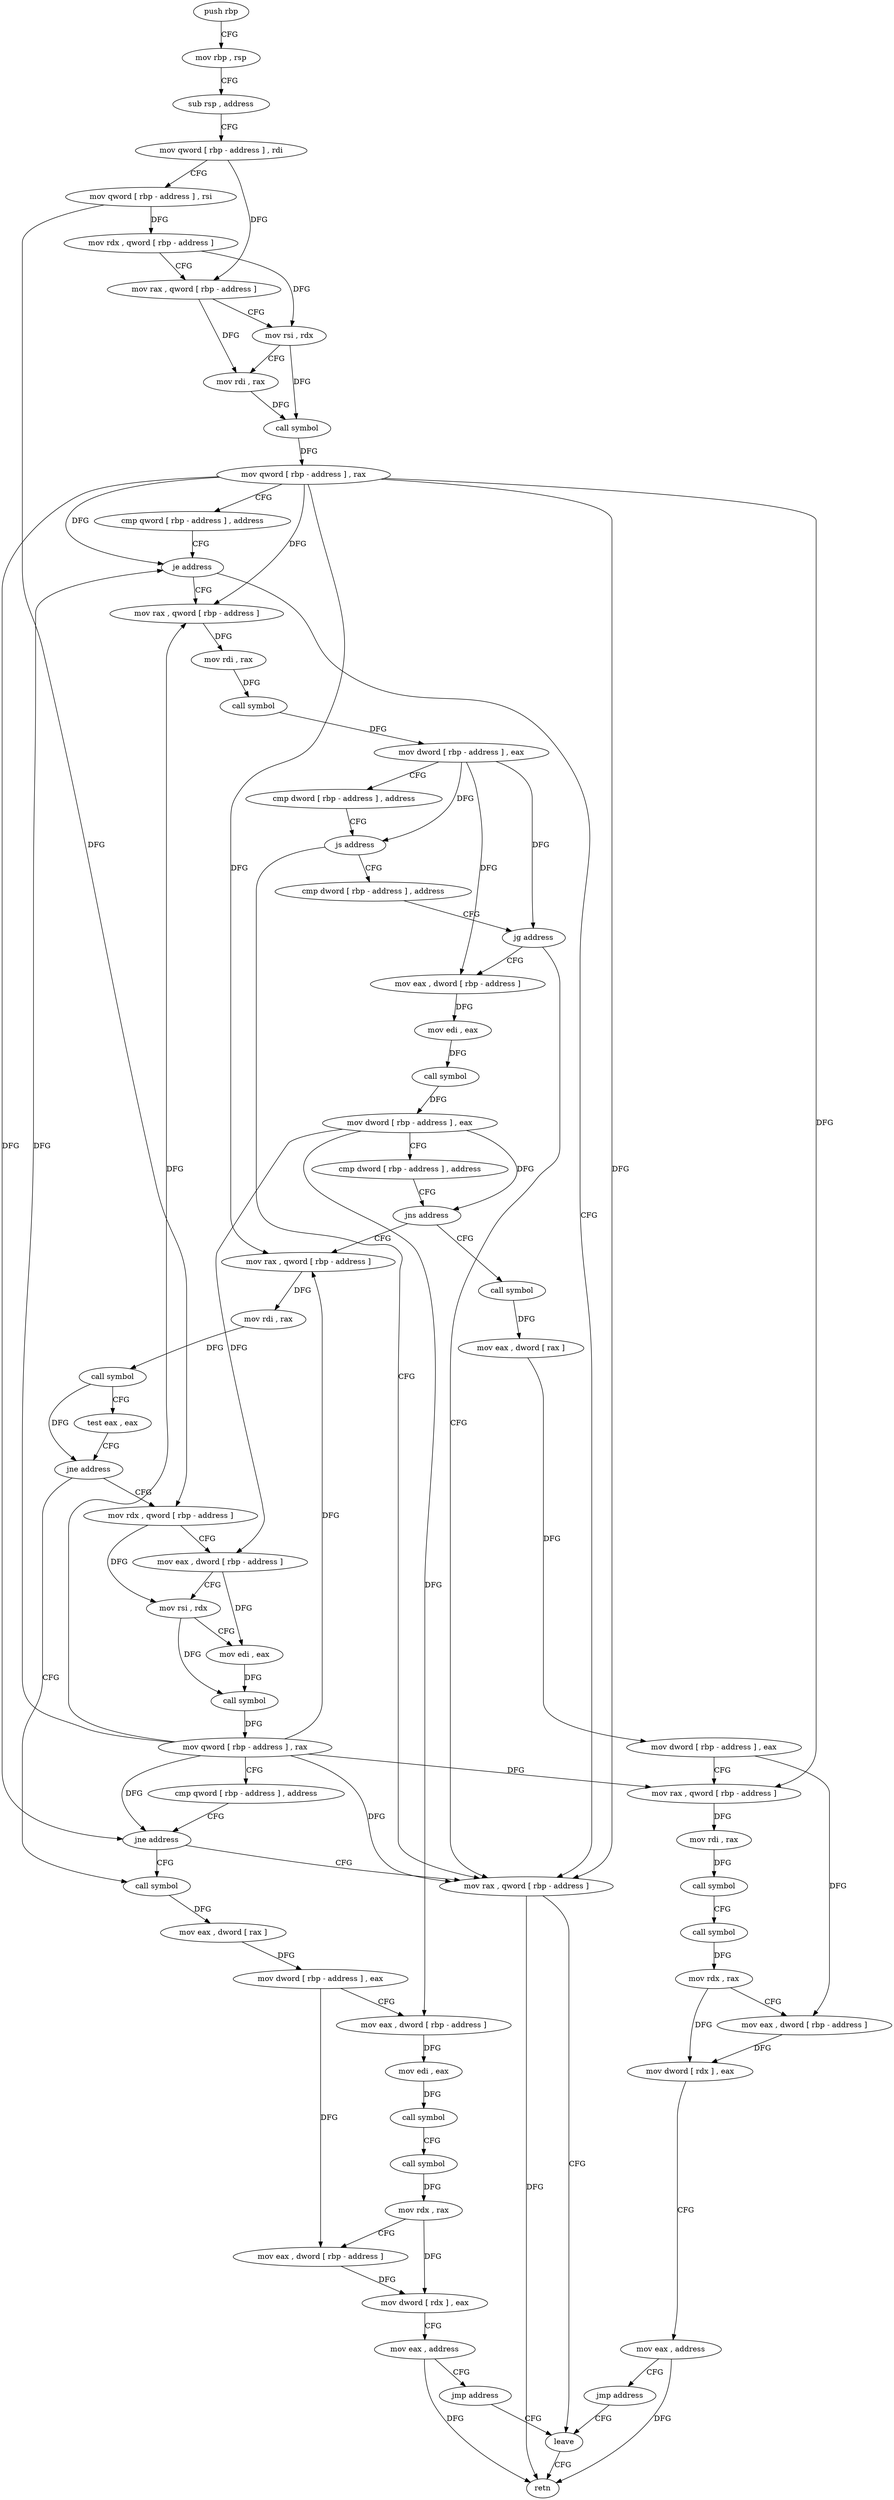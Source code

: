 digraph "func" {
"4292358" [label = "push rbp" ]
"4292359" [label = "mov rbp , rsp" ]
"4292362" [label = "sub rsp , address" ]
"4292366" [label = "mov qword [ rbp - address ] , rdi" ]
"4292370" [label = "mov qword [ rbp - address ] , rsi" ]
"4292374" [label = "mov rdx , qword [ rbp - address ]" ]
"4292378" [label = "mov rax , qword [ rbp - address ]" ]
"4292382" [label = "mov rsi , rdx" ]
"4292385" [label = "mov rdi , rax" ]
"4292388" [label = "call symbol" ]
"4292393" [label = "mov qword [ rbp - address ] , rax" ]
"4292397" [label = "cmp qword [ rbp - address ] , address" ]
"4292402" [label = "je address" ]
"4292588" [label = "mov rax , qword [ rbp - address ]" ]
"4292408" [label = "mov rax , qword [ rbp - address ]" ]
"4292592" [label = "leave" ]
"4292412" [label = "mov rdi , rax" ]
"4292415" [label = "call symbol" ]
"4292420" [label = "mov dword [ rbp - address ] , eax" ]
"4292423" [label = "cmp dword [ rbp - address ] , address" ]
"4292427" [label = "js address" ]
"4292433" [label = "cmp dword [ rbp - address ] , address" ]
"4292437" [label = "jg address" ]
"4292443" [label = "mov eax , dword [ rbp - address ]" ]
"4292446" [label = "mov edi , eax" ]
"4292448" [label = "call symbol" ]
"4292453" [label = "mov dword [ rbp - address ] , eax" ]
"4292456" [label = "cmp dword [ rbp - address ] , address" ]
"4292460" [label = "jns address" ]
"4292504" [label = "mov rax , qword [ rbp - address ]" ]
"4292462" [label = "call symbol" ]
"4292508" [label = "mov rdi , rax" ]
"4292511" [label = "call symbol" ]
"4292516" [label = "test eax , eax" ]
"4292518" [label = "jne address" ]
"4292548" [label = "call symbol" ]
"4292520" [label = "mov rdx , qword [ rbp - address ]" ]
"4292467" [label = "mov eax , dword [ rax ]" ]
"4292469" [label = "mov dword [ rbp - address ] , eax" ]
"4292472" [label = "mov rax , qword [ rbp - address ]" ]
"4292476" [label = "mov rdi , rax" ]
"4292479" [label = "call symbol" ]
"4292484" [label = "call symbol" ]
"4292489" [label = "mov rdx , rax" ]
"4292492" [label = "mov eax , dword [ rbp - address ]" ]
"4292495" [label = "mov dword [ rdx ] , eax" ]
"4292497" [label = "mov eax , address" ]
"4292502" [label = "jmp address" ]
"4292553" [label = "mov eax , dword [ rax ]" ]
"4292555" [label = "mov dword [ rbp - address ] , eax" ]
"4292558" [label = "mov eax , dword [ rbp - address ]" ]
"4292561" [label = "mov edi , eax" ]
"4292563" [label = "call symbol" ]
"4292568" [label = "call symbol" ]
"4292573" [label = "mov rdx , rax" ]
"4292576" [label = "mov eax , dword [ rbp - address ]" ]
"4292579" [label = "mov dword [ rdx ] , eax" ]
"4292581" [label = "mov eax , address" ]
"4292586" [label = "jmp address" ]
"4292524" [label = "mov eax , dword [ rbp - address ]" ]
"4292527" [label = "mov rsi , rdx" ]
"4292530" [label = "mov edi , eax" ]
"4292532" [label = "call symbol" ]
"4292537" [label = "mov qword [ rbp - address ] , rax" ]
"4292541" [label = "cmp qword [ rbp - address ] , address" ]
"4292546" [label = "jne address" ]
"4292593" [label = "retn" ]
"4292358" -> "4292359" [ label = "CFG" ]
"4292359" -> "4292362" [ label = "CFG" ]
"4292362" -> "4292366" [ label = "CFG" ]
"4292366" -> "4292370" [ label = "CFG" ]
"4292366" -> "4292378" [ label = "DFG" ]
"4292370" -> "4292374" [ label = "DFG" ]
"4292370" -> "4292520" [ label = "DFG" ]
"4292374" -> "4292378" [ label = "CFG" ]
"4292374" -> "4292382" [ label = "DFG" ]
"4292378" -> "4292382" [ label = "CFG" ]
"4292378" -> "4292385" [ label = "DFG" ]
"4292382" -> "4292385" [ label = "CFG" ]
"4292382" -> "4292388" [ label = "DFG" ]
"4292385" -> "4292388" [ label = "DFG" ]
"4292388" -> "4292393" [ label = "DFG" ]
"4292393" -> "4292397" [ label = "CFG" ]
"4292393" -> "4292402" [ label = "DFG" ]
"4292393" -> "4292588" [ label = "DFG" ]
"4292393" -> "4292408" [ label = "DFG" ]
"4292393" -> "4292504" [ label = "DFG" ]
"4292393" -> "4292472" [ label = "DFG" ]
"4292393" -> "4292546" [ label = "DFG" ]
"4292397" -> "4292402" [ label = "CFG" ]
"4292402" -> "4292588" [ label = "CFG" ]
"4292402" -> "4292408" [ label = "CFG" ]
"4292588" -> "4292592" [ label = "CFG" ]
"4292588" -> "4292593" [ label = "DFG" ]
"4292408" -> "4292412" [ label = "DFG" ]
"4292592" -> "4292593" [ label = "CFG" ]
"4292412" -> "4292415" [ label = "DFG" ]
"4292415" -> "4292420" [ label = "DFG" ]
"4292420" -> "4292423" [ label = "CFG" ]
"4292420" -> "4292427" [ label = "DFG" ]
"4292420" -> "4292437" [ label = "DFG" ]
"4292420" -> "4292443" [ label = "DFG" ]
"4292423" -> "4292427" [ label = "CFG" ]
"4292427" -> "4292588" [ label = "CFG" ]
"4292427" -> "4292433" [ label = "CFG" ]
"4292433" -> "4292437" [ label = "CFG" ]
"4292437" -> "4292588" [ label = "CFG" ]
"4292437" -> "4292443" [ label = "CFG" ]
"4292443" -> "4292446" [ label = "DFG" ]
"4292446" -> "4292448" [ label = "DFG" ]
"4292448" -> "4292453" [ label = "DFG" ]
"4292453" -> "4292456" [ label = "CFG" ]
"4292453" -> "4292460" [ label = "DFG" ]
"4292453" -> "4292558" [ label = "DFG" ]
"4292453" -> "4292524" [ label = "DFG" ]
"4292456" -> "4292460" [ label = "CFG" ]
"4292460" -> "4292504" [ label = "CFG" ]
"4292460" -> "4292462" [ label = "CFG" ]
"4292504" -> "4292508" [ label = "DFG" ]
"4292462" -> "4292467" [ label = "DFG" ]
"4292508" -> "4292511" [ label = "DFG" ]
"4292511" -> "4292516" [ label = "CFG" ]
"4292511" -> "4292518" [ label = "DFG" ]
"4292516" -> "4292518" [ label = "CFG" ]
"4292518" -> "4292548" [ label = "CFG" ]
"4292518" -> "4292520" [ label = "CFG" ]
"4292548" -> "4292553" [ label = "DFG" ]
"4292520" -> "4292524" [ label = "CFG" ]
"4292520" -> "4292527" [ label = "DFG" ]
"4292467" -> "4292469" [ label = "DFG" ]
"4292469" -> "4292472" [ label = "CFG" ]
"4292469" -> "4292492" [ label = "DFG" ]
"4292472" -> "4292476" [ label = "DFG" ]
"4292476" -> "4292479" [ label = "DFG" ]
"4292479" -> "4292484" [ label = "CFG" ]
"4292484" -> "4292489" [ label = "DFG" ]
"4292489" -> "4292492" [ label = "CFG" ]
"4292489" -> "4292495" [ label = "DFG" ]
"4292492" -> "4292495" [ label = "DFG" ]
"4292495" -> "4292497" [ label = "CFG" ]
"4292497" -> "4292502" [ label = "CFG" ]
"4292497" -> "4292593" [ label = "DFG" ]
"4292502" -> "4292592" [ label = "CFG" ]
"4292553" -> "4292555" [ label = "DFG" ]
"4292555" -> "4292558" [ label = "CFG" ]
"4292555" -> "4292576" [ label = "DFG" ]
"4292558" -> "4292561" [ label = "DFG" ]
"4292561" -> "4292563" [ label = "DFG" ]
"4292563" -> "4292568" [ label = "CFG" ]
"4292568" -> "4292573" [ label = "DFG" ]
"4292573" -> "4292576" [ label = "CFG" ]
"4292573" -> "4292579" [ label = "DFG" ]
"4292576" -> "4292579" [ label = "DFG" ]
"4292579" -> "4292581" [ label = "CFG" ]
"4292581" -> "4292586" [ label = "CFG" ]
"4292581" -> "4292593" [ label = "DFG" ]
"4292586" -> "4292592" [ label = "CFG" ]
"4292524" -> "4292527" [ label = "CFG" ]
"4292524" -> "4292530" [ label = "DFG" ]
"4292527" -> "4292530" [ label = "CFG" ]
"4292527" -> "4292532" [ label = "DFG" ]
"4292530" -> "4292532" [ label = "DFG" ]
"4292532" -> "4292537" [ label = "DFG" ]
"4292537" -> "4292541" [ label = "CFG" ]
"4292537" -> "4292402" [ label = "DFG" ]
"4292537" -> "4292588" [ label = "DFG" ]
"4292537" -> "4292408" [ label = "DFG" ]
"4292537" -> "4292504" [ label = "DFG" ]
"4292537" -> "4292472" [ label = "DFG" ]
"4292537" -> "4292546" [ label = "DFG" ]
"4292541" -> "4292546" [ label = "CFG" ]
"4292546" -> "4292588" [ label = "CFG" ]
"4292546" -> "4292548" [ label = "CFG" ]
}
